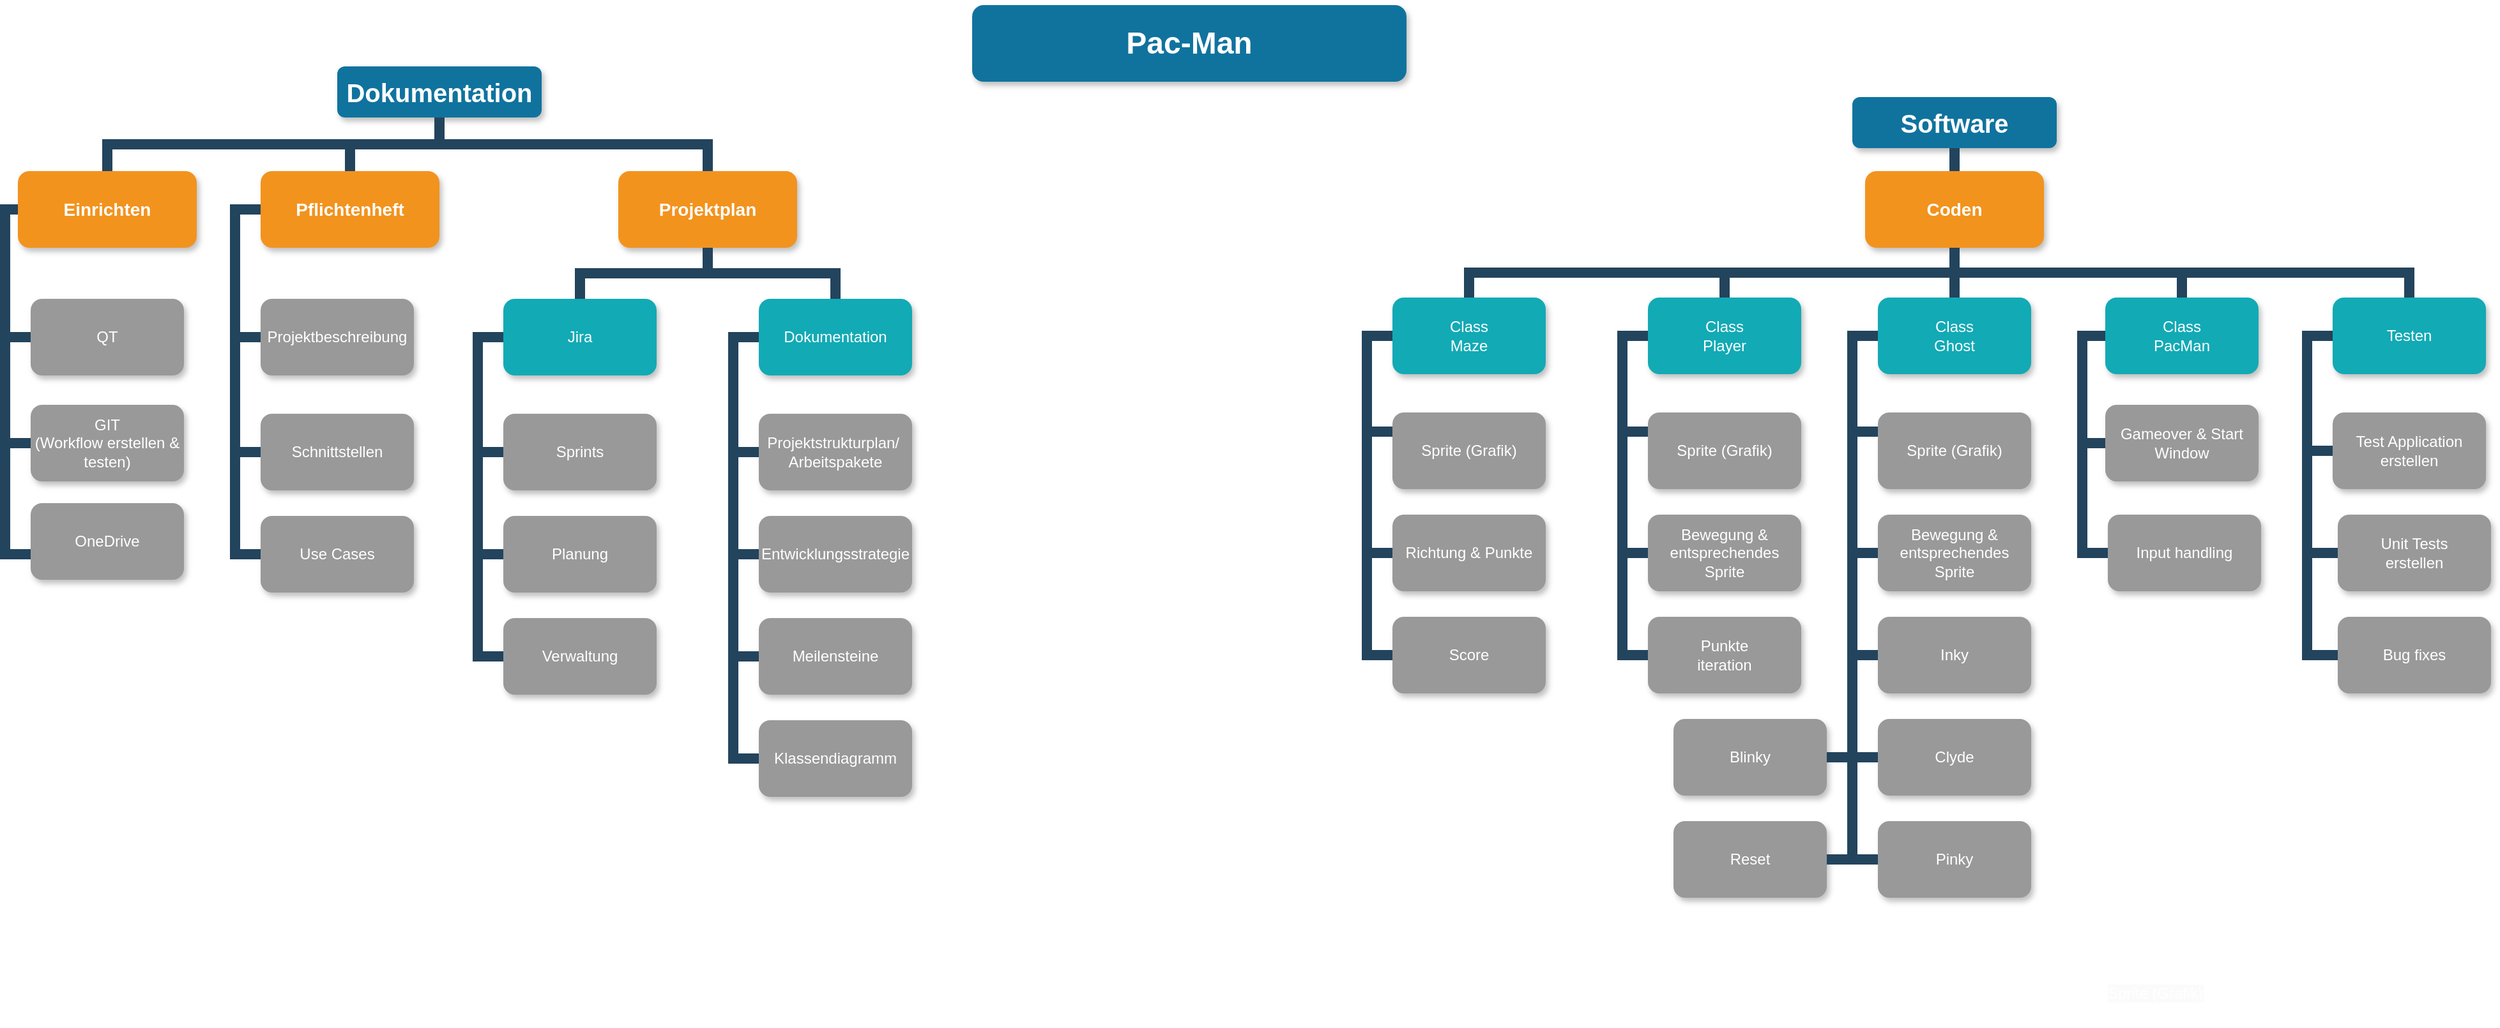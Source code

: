 <mxfile version="22.1.7" type="github">
  <diagram name="Page-1" id="64c3da0e-402f-94eb-ee01-a36477274f13">
    <mxGraphModel dx="1477" dy="2306" grid="0" gridSize="10" guides="1" tooltips="1" connect="1" arrows="1" fold="1" page="1" pageScale="1" pageWidth="1169" pageHeight="826" background="none" math="0" shadow="0">
      <root>
        <mxCell id="0" />
        <mxCell id="1" parent="0" />
        <mxCell id="2" value="Dokumentation" style="whiteSpace=wrap;rounded=1;shadow=1;fillColor=#10739E;strokeColor=none;fontColor=#FFFFFF;fontStyle=1;fontSize=20;" parent="1" vertex="1">
          <mxGeometry x="490" y="-780" width="160" height="40" as="geometry" />
        </mxCell>
        <mxCell id="4" value="Einrichten" style="whiteSpace=wrap;rounded=1;fillColor=#F2931E;strokeColor=none;shadow=1;fontColor=#FFFFFF;fontStyle=1;fontSize=14" parent="1" vertex="1">
          <mxGeometry x="240" y="-698.0" width="140" height="60" as="geometry" />
        </mxCell>
        <mxCell id="5" value="Coden" style="whiteSpace=wrap;rounded=1;fillColor=#F2931E;strokeColor=none;shadow=1;fontColor=#FFFFFF;fontStyle=1;fontSize=14" parent="1" vertex="1">
          <mxGeometry x="1686" y="-698.0" width="140" height="60" as="geometry" />
        </mxCell>
        <mxCell id="6" value="Pflichtenheft" style="whiteSpace=wrap;rounded=1;fillColor=#F2931E;strokeColor=none;shadow=1;fontColor=#FFFFFF;fontStyle=1;fontSize=14" parent="1" vertex="1">
          <mxGeometry x="430" y="-698.0" width="140" height="60" as="geometry" />
        </mxCell>
        <mxCell id="7" value="Projektplan" style="whiteSpace=wrap;rounded=1;fillColor=#F2931E;strokeColor=none;shadow=1;fontColor=#FFFFFF;fontStyle=1;fontSize=14" parent="1" vertex="1">
          <mxGeometry x="710" y="-698.0" width="140" height="60" as="geometry" />
        </mxCell>
        <mxCell id="45" value="QT" style="whiteSpace=wrap;rounded=1;fillColor=#999999;strokeColor=none;shadow=1;fontColor=#FFFFFF;fontStyle=0" parent="1" vertex="1">
          <mxGeometry x="250.0" y="-598.0" width="120" height="60" as="geometry" />
        </mxCell>
        <mxCell id="46" value="GIT&#xa;(Workflow erstellen &amp; testen)" style="whiteSpace=wrap;rounded=1;fillColor=#999999;strokeColor=none;shadow=1;fontColor=#FFFFFF;fontStyle=0" parent="1" vertex="1">
          <mxGeometry x="250.0" y="-515.0" width="120" height="60" as="geometry" />
        </mxCell>
        <mxCell id="47" value="OneDrive" style="whiteSpace=wrap;rounded=1;fillColor=#999999;strokeColor=none;shadow=1;fontColor=#FFFFFF;fontStyle=0" parent="1" vertex="1">
          <mxGeometry x="250.0" y="-438.0" width="120" height="60" as="geometry" />
        </mxCell>
        <mxCell id="118" value="" style="edgeStyle=elbowEdgeStyle;elbow=horizontal;rounded=0;fontColor=#000000;endArrow=none;endFill=0;strokeWidth=8;strokeColor=#23445D;exitX=0;exitY=0.5;exitDx=0;exitDy=0;" parent="1" source="4" target="45" edge="1">
          <mxGeometry width="100" height="100" relative="1" as="geometry">
            <mxPoint x="250.0" y="-538" as="sourcePoint" />
            <mxPoint x="240.0" y="-438" as="targetPoint" />
            <Array as="points">
              <mxPoint x="230" y="-488" />
            </Array>
          </mxGeometry>
        </mxCell>
        <mxCell id="119" value="" style="edgeStyle=elbowEdgeStyle;elbow=horizontal;rounded=0;fontColor=#000000;endArrow=none;endFill=0;strokeWidth=8;strokeColor=#23445D;exitX=0;exitY=0.5;exitDx=0;exitDy=0;" parent="1" source="4" target="46" edge="1">
          <mxGeometry width="100" height="100" relative="1" as="geometry">
            <mxPoint x="250" y="-548" as="sourcePoint" />
            <mxPoint x="240.0" y="-358" as="targetPoint" />
            <Array as="points">
              <mxPoint x="230" y="-448" />
            </Array>
          </mxGeometry>
        </mxCell>
        <mxCell id="122" value="" style="edgeStyle=elbowEdgeStyle;elbow=horizontal;rounded=0;fontColor=#000000;endArrow=none;endFill=0;strokeWidth=8;strokeColor=#23445D;exitX=0;exitY=0.5;exitDx=0;exitDy=0;" parent="1" source="4" target="47" edge="1">
          <mxGeometry width="100" height="100" relative="1" as="geometry">
            <mxPoint x="250.0" y="-538" as="sourcePoint" />
            <mxPoint x="240.0" y="-278" as="targetPoint" />
            <Array as="points">
              <mxPoint x="230" y="-398" />
            </Array>
          </mxGeometry>
        </mxCell>
        <mxCell id="135" value="Projektbeschreibung" style="whiteSpace=wrap;rounded=1;fillColor=#999999;strokeColor=none;shadow=1;fontColor=#FFFFFF;fontStyle=0" parent="1" vertex="1">
          <mxGeometry x="430.0" y="-598.0" width="120" height="60" as="geometry" />
        </mxCell>
        <mxCell id="136" value="Schnittstellen" style="whiteSpace=wrap;rounded=1;fillColor=#999999;strokeColor=none;shadow=1;fontColor=#FFFFFF;fontStyle=0" parent="1" vertex="1">
          <mxGeometry x="430.0" y="-508.0" width="120" height="60" as="geometry" />
        </mxCell>
        <mxCell id="137" value="Use Cases" style="whiteSpace=wrap;rounded=1;fillColor=#999999;strokeColor=none;shadow=1;fontColor=#FFFFFF;fontStyle=0" parent="1" vertex="1">
          <mxGeometry x="430.0" y="-428.0" width="120" height="60" as="geometry" />
        </mxCell>
        <mxCell id="145" value="" style="edgeStyle=elbowEdgeStyle;elbow=horizontal;rounded=0;fontColor=#000000;endArrow=none;endFill=0;strokeWidth=8;strokeColor=#23445D;exitX=0;exitY=0.5;exitDx=0;exitDy=0;entryX=0;entryY=0.5;entryDx=0;entryDy=0;" parent="1" source="6" target="135" edge="1">
          <mxGeometry width="100" height="100" relative="1" as="geometry">
            <mxPoint x="450.0" y="-538" as="sourcePoint" />
            <mxPoint x="270.0" y="-438" as="targetPoint" />
            <Array as="points">
              <mxPoint x="410" y="-618" />
            </Array>
          </mxGeometry>
        </mxCell>
        <mxCell id="146" value="" style="edgeStyle=elbowEdgeStyle;elbow=horizontal;rounded=0;fontColor=#000000;endArrow=none;endFill=0;strokeWidth=8;strokeColor=#23445D;exitX=0;exitY=0.5;exitDx=0;exitDy=0;" parent="1" source="6" edge="1">
          <mxGeometry width="100" height="100" relative="1" as="geometry">
            <mxPoint x="450.0" y="-538" as="sourcePoint" />
            <mxPoint x="430" y="-478" as="targetPoint" />
            <Array as="points">
              <mxPoint x="410" y="-588" />
            </Array>
          </mxGeometry>
        </mxCell>
        <mxCell id="155" value="Jira" style="whiteSpace=wrap;rounded=1;fillColor=#12AAB5;strokeColor=none;shadow=1;fontColor=#FFFFFF;" parent="1" vertex="1">
          <mxGeometry x="620.0" y="-598.0" width="120" height="60" as="geometry" />
        </mxCell>
        <mxCell id="156" value="Dokumentation" style="whiteSpace=wrap;rounded=1;fillColor=#12AAB5;strokeColor=none;shadow=1;fontColor=#FFFFFF;" parent="1" vertex="1">
          <mxGeometry x="820.0" y="-598.0" width="120" height="60" as="geometry" />
        </mxCell>
        <mxCell id="157" value="Sprints" style="whiteSpace=wrap;rounded=1;fillColor=#999999;strokeColor=none;shadow=1;fontColor=#FFFFFF;fontStyle=0" parent="1" vertex="1">
          <mxGeometry x="620.0" y="-508.0" width="120" height="60" as="geometry" />
        </mxCell>
        <mxCell id="158" value="Planung" style="whiteSpace=wrap;rounded=1;fillColor=#999999;strokeColor=none;shadow=1;fontColor=#FFFFFF;fontStyle=0" parent="1" vertex="1">
          <mxGeometry x="620" y="-428.0" width="120" height="60" as="geometry" />
        </mxCell>
        <mxCell id="162" value="Projektstrukturplan/ &#xa;Arbeitspakete" style="whiteSpace=wrap;rounded=1;fillColor=#999999;strokeColor=none;shadow=1;fontColor=#FFFFFF;fontStyle=0" parent="1" vertex="1">
          <mxGeometry x="820.0" y="-508.0" width="120" height="60" as="geometry" />
        </mxCell>
        <mxCell id="163" value="Entwicklungsstrategie" style="whiteSpace=wrap;rounded=1;fillColor=#999999;strokeColor=none;shadow=1;fontColor=#FFFFFF;fontStyle=0" parent="1" vertex="1">
          <mxGeometry x="820.0" y="-428.0" width="120" height="60" as="geometry" />
        </mxCell>
        <mxCell id="164" value="Meilensteine" style="whiteSpace=wrap;rounded=1;fillColor=#999999;strokeColor=none;shadow=1;fontColor=#FFFFFF;fontStyle=0" parent="1" vertex="1">
          <mxGeometry x="820.0" y="-348.0" width="120" height="60" as="geometry" />
        </mxCell>
        <mxCell id="166" value="Klassendiagramm" style="whiteSpace=wrap;rounded=1;fillColor=#999999;strokeColor=none;shadow=1;fontColor=#FFFFFF;fontStyle=0" parent="1" vertex="1">
          <mxGeometry x="820.0" y="-268.0" width="120" height="60" as="geometry" />
        </mxCell>
        <mxCell id="167" value="" style="edgeStyle=elbowEdgeStyle;elbow=horizontal;rounded=0;fontColor=#000000;endArrow=none;endFill=0;strokeWidth=8;strokeColor=#23445D;" parent="1" source="155" target="157" edge="1">
          <mxGeometry width="100" height="100" relative="1" as="geometry">
            <mxPoint x="600" y="-568.0" as="sourcePoint" />
            <mxPoint x="610.0" y="-468.0" as="targetPoint" />
            <Array as="points">
              <mxPoint x="600" y="-518.0" />
            </Array>
          </mxGeometry>
        </mxCell>
        <mxCell id="168" value="" style="edgeStyle=elbowEdgeStyle;elbow=horizontal;rounded=0;fontColor=#000000;endArrow=none;endFill=0;strokeWidth=8;strokeColor=#23445D;" parent="1" source="155" target="158" edge="1">
          <mxGeometry width="100" height="100" relative="1" as="geometry">
            <mxPoint x="610" y="-568.0" as="sourcePoint" />
            <mxPoint x="610.0" y="-388.0" as="targetPoint" />
            <Array as="points">
              <mxPoint x="600" y="-478.0" />
            </Array>
          </mxGeometry>
        </mxCell>
        <mxCell id="171" value="" style="edgeStyle=elbowEdgeStyle;elbow=horizontal;rounded=0;fontColor=#000000;endArrow=none;endFill=0;strokeWidth=8;strokeColor=#23445D;entryX=0;entryY=0.5;entryDx=0;entryDy=0;" parent="1" source="155" target="nM1RaoNJ8ZwKY0_cx8vq-289" edge="1">
          <mxGeometry width="100" height="100" relative="1" as="geometry">
            <mxPoint x="610" y="-568.0" as="sourcePoint" />
            <mxPoint x="620" y="-319.5" as="targetPoint" />
            <Array as="points">
              <mxPoint x="600" y="-428.0" />
            </Array>
          </mxGeometry>
        </mxCell>
        <mxCell id="172" value="" style="edgeStyle=elbowEdgeStyle;elbow=horizontal;rounded=0;fontColor=#000000;endArrow=none;endFill=0;strokeWidth=8;strokeColor=#23445D;" parent="1" source="156" target="162" edge="1">
          <mxGeometry width="100" height="100" relative="1" as="geometry">
            <mxPoint x="790" y="-568.0" as="sourcePoint" />
            <mxPoint x="800.0" y="-468.0" as="targetPoint" />
            <Array as="points">
              <mxPoint x="800" y="-518.0" />
            </Array>
          </mxGeometry>
        </mxCell>
        <mxCell id="173" value="" style="edgeStyle=elbowEdgeStyle;elbow=horizontal;rounded=0;fontColor=#000000;endArrow=none;endFill=0;strokeWidth=8;strokeColor=#23445D;" parent="1" source="156" target="163" edge="1">
          <mxGeometry width="100" height="100" relative="1" as="geometry">
            <mxPoint x="800" y="-568.0" as="sourcePoint" />
            <mxPoint x="800.0" y="-388.0" as="targetPoint" />
            <Array as="points">
              <mxPoint x="800" y="-478.0" />
            </Array>
          </mxGeometry>
        </mxCell>
        <mxCell id="174" value="" style="edgeStyle=elbowEdgeStyle;elbow=horizontal;rounded=0;fontColor=#000000;endArrow=none;endFill=0;strokeWidth=8;strokeColor=#23445D;" parent="1" source="156" target="166" edge="1">
          <mxGeometry width="100" height="100" relative="1" as="geometry">
            <mxPoint x="800" y="-568.0" as="sourcePoint" />
            <mxPoint x="800" y="-148.0" as="targetPoint" />
            <Array as="points">
              <mxPoint x="800" y="-358.0" />
            </Array>
          </mxGeometry>
        </mxCell>
        <mxCell id="176" value="" style="edgeStyle=elbowEdgeStyle;elbow=horizontal;rounded=0;fontColor=#000000;endArrow=none;endFill=0;strokeWidth=8;strokeColor=#23445D;" parent="1" source="156" target="164" edge="1">
          <mxGeometry width="100" height="100" relative="1" as="geometry">
            <mxPoint x="800" y="-568.0" as="sourcePoint" />
            <mxPoint x="800.0" y="-308.0" as="targetPoint" />
            <Array as="points">
              <mxPoint x="800" y="-428.0" />
            </Array>
          </mxGeometry>
        </mxCell>
        <mxCell id="199" value="Class&#xa;Maze" style="whiteSpace=wrap;rounded=1;fillColor=#12AAB5;strokeColor=none;shadow=1;fontColor=#FFFFFF;" parent="1" vertex="1">
          <mxGeometry x="1316.0" y="-599.0" width="120" height="60" as="geometry" />
        </mxCell>
        <mxCell id="200" value="Class&#xa;Player" style="whiteSpace=wrap;rounded=1;fillColor=#12AAB5;strokeColor=none;shadow=1;fontColor=#FFFFFF;" parent="1" vertex="1">
          <mxGeometry x="1516" y="-599.0" width="120" height="60" as="geometry" />
        </mxCell>
        <mxCell id="201" value="Sprite (Grafik)" style="whiteSpace=wrap;rounded=1;fillColor=#999999;strokeColor=none;shadow=1;fontColor=#FFFFFF;fontStyle=0" parent="1" vertex="1">
          <mxGeometry x="1316.0" y="-509.0" width="120" height="60" as="geometry" />
        </mxCell>
        <mxCell id="202" value="Richtung &amp; Punkte" style="whiteSpace=wrap;rounded=1;fillColor=#999999;strokeColor=none;shadow=1;fontColor=#FFFFFF;fontStyle=0" parent="1" vertex="1">
          <mxGeometry x="1316" y="-429.0" width="120" height="60" as="geometry" />
        </mxCell>
        <mxCell id="203" value="Score" style="whiteSpace=wrap;rounded=1;fillColor=#999999;strokeColor=none;shadow=1;fontColor=#FFFFFF;fontStyle=0" parent="1" vertex="1">
          <mxGeometry x="1316.0" y="-349.0" width="120" height="60" as="geometry" />
        </mxCell>
        <mxCell id="206" value="Sprite (Grafik)" style="whiteSpace=wrap;rounded=1;fillColor=#999999;strokeColor=none;shadow=1;fontColor=#FFFFFF;fontStyle=0" parent="1" vertex="1">
          <mxGeometry x="1516.0" y="-509.0" width="120" height="60" as="geometry" />
        </mxCell>
        <mxCell id="207" value="Bewegung &amp; entsprechendes Sprite" style="whiteSpace=wrap;rounded=1;fillColor=#999999;strokeColor=none;shadow=1;fontColor=#FFFFFF;fontStyle=0" parent="1" vertex="1">
          <mxGeometry x="1516.0" y="-429.0" width="120" height="60" as="geometry" />
        </mxCell>
        <mxCell id="208" value="Punkte&#xa;iteration" style="whiteSpace=wrap;rounded=1;fillColor=#999999;strokeColor=none;shadow=1;fontColor=#FFFFFF;fontStyle=0" parent="1" vertex="1">
          <mxGeometry x="1516.0" y="-349.0" width="120" height="60" as="geometry" />
        </mxCell>
        <mxCell id="211" value="" style="edgeStyle=elbowEdgeStyle;elbow=horizontal;rounded=0;fontColor=#000000;endArrow=none;endFill=0;strokeWidth=8;strokeColor=#23445D;" parent="1" source="199" target="201" edge="1">
          <mxGeometry width="100" height="100" relative="1" as="geometry">
            <mxPoint x="1296" y="-544" as="sourcePoint" />
            <mxPoint x="1306.0" y="-444.0" as="targetPoint" />
            <Array as="points">
              <mxPoint x="1296" y="-494.0" />
            </Array>
          </mxGeometry>
        </mxCell>
        <mxCell id="212" value="" style="edgeStyle=elbowEdgeStyle;elbow=horizontal;rounded=0;fontColor=#000000;endArrow=none;endFill=0;strokeWidth=8;strokeColor=#23445D;" parent="1" source="199" target="202" edge="1">
          <mxGeometry width="100" height="100" relative="1" as="geometry">
            <mxPoint x="1306" y="-544.0" as="sourcePoint" />
            <mxPoint x="1306.0" y="-364.0" as="targetPoint" />
            <Array as="points">
              <mxPoint x="1296" y="-454.0" />
            </Array>
          </mxGeometry>
        </mxCell>
        <mxCell id="215" value="" style="edgeStyle=elbowEdgeStyle;elbow=horizontal;rounded=0;fontColor=#000000;endArrow=none;endFill=0;strokeWidth=8;strokeColor=#23445D;" parent="1" source="199" target="203" edge="1">
          <mxGeometry width="100" height="100" relative="1" as="geometry">
            <mxPoint x="1306" y="-544.0" as="sourcePoint" />
            <mxPoint x="1306.0" y="-284.0" as="targetPoint" />
            <Array as="points">
              <mxPoint x="1296" y="-404.0" />
            </Array>
          </mxGeometry>
        </mxCell>
        <mxCell id="216" value="" style="edgeStyle=elbowEdgeStyle;elbow=horizontal;rounded=0;fontColor=#000000;endArrow=none;endFill=0;strokeWidth=8;strokeColor=#23445D;" parent="1" source="200" target="206" edge="1">
          <mxGeometry width="100" height="100" relative="1" as="geometry">
            <mxPoint x="1486" y="-544" as="sourcePoint" />
            <mxPoint x="1496.0" y="-444.0" as="targetPoint" />
            <Array as="points">
              <mxPoint x="1496" y="-494.0" />
            </Array>
          </mxGeometry>
        </mxCell>
        <mxCell id="217" value="" style="edgeStyle=elbowEdgeStyle;elbow=horizontal;rounded=0;fontColor=#000000;endArrow=none;endFill=0;strokeWidth=8;strokeColor=#23445D;" parent="1" source="200" target="207" edge="1">
          <mxGeometry width="100" height="100" relative="1" as="geometry">
            <mxPoint x="1496" y="-544.0" as="sourcePoint" />
            <mxPoint x="1496" y="-364.0" as="targetPoint" />
            <Array as="points">
              <mxPoint x="1496" y="-454.0" />
            </Array>
          </mxGeometry>
        </mxCell>
        <mxCell id="220" value="" style="edgeStyle=elbowEdgeStyle;elbow=horizontal;rounded=0;fontColor=#000000;endArrow=none;endFill=0;strokeWidth=8;strokeColor=#23445D;" parent="1" source="200" target="208" edge="1">
          <mxGeometry width="100" height="100" relative="1" as="geometry">
            <mxPoint x="1496" y="-544.0" as="sourcePoint" />
            <mxPoint x="1496" y="-284.0" as="targetPoint" />
            <Array as="points">
              <mxPoint x="1496" y="-404.0" />
            </Array>
          </mxGeometry>
        </mxCell>
        <mxCell id="223" value="" style="edgeStyle=elbowEdgeStyle;elbow=vertical;rounded=0;fontColor=#000000;endArrow=none;endFill=0;strokeWidth=8;strokeColor=#23445D;" parent="1" source="7" target="155" edge="1">
          <mxGeometry width="100" height="100" relative="1" as="geometry">
            <mxPoint x="780" y="-568" as="sourcePoint" />
            <mxPoint x="680" y="-678" as="targetPoint" />
          </mxGeometry>
        </mxCell>
        <mxCell id="224" value="" style="edgeStyle=elbowEdgeStyle;elbow=vertical;rounded=0;fontColor=#000000;endArrow=none;endFill=0;strokeWidth=8;strokeColor=#23445D;" parent="1" source="7" target="156" edge="1">
          <mxGeometry width="100" height="100" relative="1" as="geometry">
            <mxPoint x="870" y="-578" as="sourcePoint" />
            <mxPoint x="970" y="-678" as="targetPoint" />
          </mxGeometry>
        </mxCell>
        <mxCell id="227" value="" style="edgeStyle=elbowEdgeStyle;elbow=vertical;rounded=0;fontColor=#000000;endArrow=none;endFill=0;strokeWidth=8;strokeColor=#23445D;" parent="1" source="5" target="199" edge="1">
          <mxGeometry width="100" height="100" relative="1" as="geometry">
            <mxPoint x="1296" y="-584" as="sourcePoint" />
            <mxPoint x="1396" y="-684" as="targetPoint" />
            <Array as="points" />
          </mxGeometry>
        </mxCell>
        <mxCell id="228" value="" style="edgeStyle=elbowEdgeStyle;elbow=vertical;rounded=0;fontColor=#000000;endArrow=none;endFill=0;strokeWidth=8;strokeColor=#23445D;" parent="1" source="5" target="200" edge="1">
          <mxGeometry width="100" height="100" relative="1" as="geometry">
            <mxPoint x="1556" y="-584" as="sourcePoint" />
            <mxPoint x="1656" y="-684" as="targetPoint" />
          </mxGeometry>
        </mxCell>
        <mxCell id="nM1RaoNJ8ZwKY0_cx8vq-235" value="Pac-Man" style="whiteSpace=wrap;rounded=1;shadow=1;fillColor=#10739E;strokeColor=none;fontColor=#FFFFFF;fontStyle=1;fontSize=24" parent="1" vertex="1">
          <mxGeometry x="987" y="-828" width="340" height="60" as="geometry" />
        </mxCell>
        <mxCell id="nM1RaoNJ8ZwKY0_cx8vq-236" value="Software" style="whiteSpace=wrap;rounded=1;shadow=1;fillColor=#10739E;strokeColor=none;fontColor=#FFFFFF;fontStyle=1;fontSize=20;" parent="1" vertex="1">
          <mxGeometry x="1676" y="-756" width="160" height="40" as="geometry" />
        </mxCell>
        <mxCell id="nM1RaoNJ8ZwKY0_cx8vq-249" value="Class&#xa;Ghost" style="whiteSpace=wrap;rounded=1;fillColor=#12AAB5;strokeColor=none;shadow=1;fontColor=#FFFFFF;" parent="1" vertex="1">
          <mxGeometry x="1696" y="-599.0" width="120" height="60" as="geometry" />
        </mxCell>
        <mxCell id="nM1RaoNJ8ZwKY0_cx8vq-250" value="Sprite (Grafik)" style="whiteSpace=wrap;rounded=1;fillColor=#999999;strokeColor=none;shadow=1;fontColor=#FFFFFF;fontStyle=0" parent="1" vertex="1">
          <mxGeometry x="1696" y="-509" width="120" height="60" as="geometry" />
        </mxCell>
        <mxCell id="nM1RaoNJ8ZwKY0_cx8vq-251" value="Bewegung &amp; entsprechendes Sprite" style="whiteSpace=wrap;rounded=1;fillColor=#999999;strokeColor=none;shadow=1;fontColor=#FFFFFF;fontStyle=0" parent="1" vertex="1">
          <mxGeometry x="1696.0" y="-429.0" width="120" height="60" as="geometry" />
        </mxCell>
        <mxCell id="nM1RaoNJ8ZwKY0_cx8vq-252" value="Inky" style="whiteSpace=wrap;rounded=1;fillColor=#999999;strokeColor=none;shadow=1;fontColor=#FFFFFF;fontStyle=0" parent="1" vertex="1">
          <mxGeometry x="1696.0" y="-349.0" width="120" height="60" as="geometry" />
        </mxCell>
        <mxCell id="nM1RaoNJ8ZwKY0_cx8vq-253" value="Clyde" style="whiteSpace=wrap;rounded=1;fillColor=#999999;strokeColor=none;shadow=1;fontColor=#FFFFFF;fontStyle=0" parent="1" vertex="1">
          <mxGeometry x="1696.0" y="-269.0" width="120" height="60" as="geometry" />
        </mxCell>
        <mxCell id="nM1RaoNJ8ZwKY0_cx8vq-254" value="Pinky" style="whiteSpace=wrap;rounded=1;fillColor=#999999;strokeColor=none;shadow=1;fontColor=#FFFFFF;fontStyle=0" parent="1" vertex="1">
          <mxGeometry x="1696" y="-189.0" width="120" height="60" as="geometry" />
        </mxCell>
        <mxCell id="nM1RaoNJ8ZwKY0_cx8vq-255" value="" style="edgeStyle=elbowEdgeStyle;elbow=horizontal;rounded=0;fontColor=#000000;endArrow=none;endFill=0;strokeWidth=8;strokeColor=#23445D;" parent="1" source="nM1RaoNJ8ZwKY0_cx8vq-249" target="nM1RaoNJ8ZwKY0_cx8vq-250" edge="1">
          <mxGeometry width="100" height="100" relative="1" as="geometry">
            <mxPoint x="1666" y="-544" as="sourcePoint" />
            <mxPoint x="1676.0" y="-444.0" as="targetPoint" />
            <Array as="points">
              <mxPoint x="1676" y="-494.0" />
            </Array>
          </mxGeometry>
        </mxCell>
        <mxCell id="nM1RaoNJ8ZwKY0_cx8vq-256" value="" style="edgeStyle=elbowEdgeStyle;elbow=horizontal;rounded=0;fontColor=#000000;endArrow=none;endFill=0;strokeWidth=8;strokeColor=#23445D;" parent="1" source="nM1RaoNJ8ZwKY0_cx8vq-249" target="nM1RaoNJ8ZwKY0_cx8vq-251" edge="1">
          <mxGeometry width="100" height="100" relative="1" as="geometry">
            <mxPoint x="1676" y="-544.0" as="sourcePoint" />
            <mxPoint x="1676" y="-364.0" as="targetPoint" />
            <Array as="points">
              <mxPoint x="1676" y="-454.0" />
            </Array>
          </mxGeometry>
        </mxCell>
        <mxCell id="nM1RaoNJ8ZwKY0_cx8vq-257" value="" style="edgeStyle=elbowEdgeStyle;elbow=horizontal;rounded=0;fontColor=#000000;endArrow=none;endFill=0;strokeWidth=8;strokeColor=#23445D;" parent="1" source="nM1RaoNJ8ZwKY0_cx8vq-249" target="nM1RaoNJ8ZwKY0_cx8vq-254" edge="1">
          <mxGeometry width="100" height="100" relative="1" as="geometry">
            <mxPoint x="1676" y="-544.0" as="sourcePoint" />
            <mxPoint x="1676" y="-124.0" as="targetPoint" />
            <Array as="points">
              <mxPoint x="1676" y="-334.0" />
            </Array>
          </mxGeometry>
        </mxCell>
        <mxCell id="nM1RaoNJ8ZwKY0_cx8vq-258" value="" style="edgeStyle=elbowEdgeStyle;elbow=horizontal;rounded=0;fontColor=#000000;endArrow=none;endFill=0;strokeWidth=8;strokeColor=#23445D;" parent="1" source="nM1RaoNJ8ZwKY0_cx8vq-249" target="nM1RaoNJ8ZwKY0_cx8vq-253" edge="1">
          <mxGeometry width="100" height="100" relative="1" as="geometry">
            <mxPoint x="1676" y="-544.0" as="sourcePoint" />
            <mxPoint x="1676" y="-204.0" as="targetPoint" />
            <Array as="points">
              <mxPoint x="1676" y="-374.0" />
            </Array>
          </mxGeometry>
        </mxCell>
        <mxCell id="nM1RaoNJ8ZwKY0_cx8vq-259" value="" style="edgeStyle=elbowEdgeStyle;elbow=horizontal;rounded=0;fontColor=#000000;endArrow=none;endFill=0;strokeWidth=8;strokeColor=#23445D;" parent="1" source="nM1RaoNJ8ZwKY0_cx8vq-249" target="nM1RaoNJ8ZwKY0_cx8vq-252" edge="1">
          <mxGeometry width="100" height="100" relative="1" as="geometry">
            <mxPoint x="1676" y="-544.0" as="sourcePoint" />
            <mxPoint x="1676" y="-284.0" as="targetPoint" />
            <Array as="points">
              <mxPoint x="1676" y="-404.0" />
            </Array>
          </mxGeometry>
        </mxCell>
        <mxCell id="nM1RaoNJ8ZwKY0_cx8vq-260" value="Class&#xa;PacMan" style="whiteSpace=wrap;rounded=1;fillColor=#12AAB5;strokeColor=none;shadow=1;fontColor=#FFFFFF;" parent="1" vertex="1">
          <mxGeometry x="1874" y="-599" width="120" height="60" as="geometry" />
        </mxCell>
        <mxCell id="nM1RaoNJ8ZwKY0_cx8vq-262" value="Input handling" style="whiteSpace=wrap;rounded=1;fillColor=#999999;strokeColor=none;shadow=1;fontColor=#FFFFFF;fontStyle=0" parent="1" vertex="1">
          <mxGeometry x="1876.0" y="-429.0" width="120" height="60" as="geometry" />
        </mxCell>
        <mxCell id="nM1RaoNJ8ZwKY0_cx8vq-263" value="Gameover &amp; Start Window" style="whiteSpace=wrap;rounded=1;fillColor=#999999;strokeColor=none;shadow=1;fontColor=#FFFFFF;fontStyle=0" parent="1" vertex="1">
          <mxGeometry x="1874.0" y="-515.0" width="120" height="60" as="geometry" />
        </mxCell>
        <mxCell id="nM1RaoNJ8ZwKY0_cx8vq-267" value="" style="edgeStyle=elbowEdgeStyle;elbow=horizontal;rounded=0;fontColor=#000000;endArrow=none;endFill=0;strokeWidth=8;strokeColor=#23445D;" parent="1" source="nM1RaoNJ8ZwKY0_cx8vq-260" target="nM1RaoNJ8ZwKY0_cx8vq-262" edge="1">
          <mxGeometry width="100" height="100" relative="1" as="geometry">
            <mxPoint x="1856" y="-544.0" as="sourcePoint" />
            <mxPoint x="1856" y="-364.0" as="targetPoint" />
            <Array as="points">
              <mxPoint x="1856" y="-454.0" />
            </Array>
          </mxGeometry>
        </mxCell>
        <mxCell id="nM1RaoNJ8ZwKY0_cx8vq-270" value="" style="edgeStyle=elbowEdgeStyle;elbow=horizontal;rounded=0;fontColor=#000000;endArrow=none;endFill=0;strokeWidth=8;strokeColor=#23445D;" parent="1" source="nM1RaoNJ8ZwKY0_cx8vq-260" target="nM1RaoNJ8ZwKY0_cx8vq-263" edge="1">
          <mxGeometry width="100" height="100" relative="1" as="geometry">
            <mxPoint x="1856" y="-544.0" as="sourcePoint" />
            <mxPoint x="1856" y="-284.0" as="targetPoint" />
            <Array as="points">
              <mxPoint x="1856" y="-404.0" />
            </Array>
          </mxGeometry>
        </mxCell>
        <mxCell id="nM1RaoNJ8ZwKY0_cx8vq-272" value="" style="edgeStyle=elbowEdgeStyle;elbow=vertical;rounded=0;fontColor=#000000;endArrow=none;endFill=0;strokeWidth=8;strokeColor=#23445D;entryX=0.5;entryY=0;entryDx=0;entryDy=0;exitX=0.5;exitY=1;exitDx=0;exitDy=0;" parent="1" source="5" target="nM1RaoNJ8ZwKY0_cx8vq-249" edge="1">
          <mxGeometry width="100" height="100" relative="1" as="geometry">
            <mxPoint x="1976" y="-769.0" as="sourcePoint" />
            <mxPoint x="2086" y="-699.0" as="targetPoint" />
            <Array as="points" />
          </mxGeometry>
        </mxCell>
        <mxCell id="nM1RaoNJ8ZwKY0_cx8vq-274" value="" style="edgeStyle=elbowEdgeStyle;elbow=vertical;rounded=0;fontColor=#000000;endArrow=none;endFill=0;strokeWidth=8;strokeColor=#23445D;entryX=0.5;entryY=0;entryDx=0;entryDy=0;exitX=0.5;exitY=1;exitDx=0;exitDy=0;" parent="1" source="5" target="nM1RaoNJ8ZwKY0_cx8vq-260" edge="1">
          <mxGeometry width="100" height="100" relative="1" as="geometry">
            <mxPoint x="1676" y="-629" as="sourcePoint" />
            <mxPoint x="1766" y="-589" as="targetPoint" />
            <Array as="points" />
          </mxGeometry>
        </mxCell>
        <mxCell id="nM1RaoNJ8ZwKY0_cx8vq-275" value="&lt;span style=&quot;color: rgb(255, 255, 255); font-family: Helvetica; font-size: 12px; font-style: normal; font-variant-ligatures: normal; font-variant-caps: normal; font-weight: 400; letter-spacing: normal; orphans: 2; text-align: center; text-indent: 0px; text-transform: none; widows: 2; word-spacing: 0px; -webkit-text-stroke-width: 0px; background-color: rgb(251, 251, 251); text-decoration-thickness: initial; text-decoration-style: initial; text-decoration-color: initial; float: none; display: inline !important;&quot;&gt;Sprite (Grafik)&lt;/span&gt;" style="text;whiteSpace=wrap;html=1;" parent="1" vertex="1">
          <mxGeometry x="1874" y="-68" width="110" height="40" as="geometry" />
        </mxCell>
        <mxCell id="nM1RaoNJ8ZwKY0_cx8vq-277" value="Blinky" style="whiteSpace=wrap;rounded=1;fillColor=#999999;strokeColor=none;shadow=1;fontColor=#FFFFFF;fontStyle=0" parent="1" vertex="1">
          <mxGeometry x="1536" y="-269.0" width="120" height="60" as="geometry" />
        </mxCell>
        <mxCell id="nM1RaoNJ8ZwKY0_cx8vq-278" value="" style="edgeStyle=elbowEdgeStyle;elbow=horizontal;rounded=0;fontColor=#000000;endArrow=none;endFill=0;strokeWidth=8;strokeColor=#23445D;entryX=1;entryY=0.5;entryDx=0;entryDy=0;exitX=0;exitY=0.5;exitDx=0;exitDy=0;" parent="1" source="nM1RaoNJ8ZwKY0_cx8vq-249" target="nM1RaoNJ8ZwKY0_cx8vq-277" edge="1">
          <mxGeometry width="100" height="100" relative="1" as="geometry">
            <mxPoint x="1706" y="-559" as="sourcePoint" />
            <mxPoint x="1706" y="-149" as="targetPoint" />
            <Array as="points">
              <mxPoint x="1676" y="-399" />
              <mxPoint x="1676" y="-319" />
            </Array>
          </mxGeometry>
        </mxCell>
        <mxCell id="nM1RaoNJ8ZwKY0_cx8vq-280" value="Reset" style="whiteSpace=wrap;rounded=1;fillColor=#999999;strokeColor=none;shadow=1;fontColor=#FFFFFF;fontStyle=0" parent="1" vertex="1">
          <mxGeometry x="1536.0" y="-189.0" width="120" height="60" as="geometry" />
        </mxCell>
        <mxCell id="nM1RaoNJ8ZwKY0_cx8vq-281" value="" style="edgeStyle=elbowEdgeStyle;elbow=horizontal;rounded=0;fontColor=#000000;endArrow=none;endFill=0;strokeWidth=8;strokeColor=#23445D;entryX=1;entryY=0.5;entryDx=0;entryDy=0;exitX=0;exitY=0.5;exitDx=0;exitDy=0;" parent="1" source="nM1RaoNJ8ZwKY0_cx8vq-249" target="nM1RaoNJ8ZwKY0_cx8vq-280" edge="1">
          <mxGeometry width="100" height="100" relative="1" as="geometry">
            <mxPoint x="1706" y="-559" as="sourcePoint" />
            <mxPoint x="1646" y="-229" as="targetPoint" />
            <Array as="points">
              <mxPoint x="1676" y="-369" />
              <mxPoint x="1686" y="-309" />
            </Array>
          </mxGeometry>
        </mxCell>
        <mxCell id="nM1RaoNJ8ZwKY0_cx8vq-283" value="" style="edgeStyle=elbowEdgeStyle;elbow=vertical;rounded=0;fontColor=#000000;endArrow=none;endFill=0;strokeWidth=8;strokeColor=#23445D;entryX=0.5;entryY=1;entryDx=0;entryDy=0;exitX=0.5;exitY=0;exitDx=0;exitDy=0;" parent="1" source="5" target="nM1RaoNJ8ZwKY0_cx8vq-236" edge="1">
          <mxGeometry width="100" height="100" relative="1" as="geometry">
            <mxPoint x="1672" y="-691" as="sourcePoint" />
            <mxPoint x="782" y="-589" as="targetPoint" />
          </mxGeometry>
        </mxCell>
        <mxCell id="nM1RaoNJ8ZwKY0_cx8vq-284" value="" style="edgeStyle=elbowEdgeStyle;elbow=vertical;rounded=0;fontColor=#000000;endArrow=none;endFill=0;strokeWidth=8;strokeColor=#23445D;exitX=0.5;exitY=1;exitDx=0;exitDy=0;entryX=0.5;entryY=0;entryDx=0;entryDy=0;" parent="1" source="2" target="7" edge="1">
          <mxGeometry width="100" height="100" relative="1" as="geometry">
            <mxPoint x="800" y="-618" as="sourcePoint" />
            <mxPoint x="900" y="-578" as="targetPoint" />
          </mxGeometry>
        </mxCell>
        <mxCell id="nM1RaoNJ8ZwKY0_cx8vq-285" value="" style="edgeStyle=elbowEdgeStyle;elbow=vertical;rounded=0;fontColor=#000000;endArrow=none;endFill=0;strokeWidth=8;strokeColor=#23445D;entryX=0.5;entryY=1;entryDx=0;entryDy=0;exitX=0.5;exitY=0;exitDx=0;exitDy=0;" parent="1" source="4" target="2" edge="1">
          <mxGeometry width="100" height="100" relative="1" as="geometry">
            <mxPoint x="810" y="-608" as="sourcePoint" />
            <mxPoint x="910" y="-568" as="targetPoint" />
          </mxGeometry>
        </mxCell>
        <mxCell id="nM1RaoNJ8ZwKY0_cx8vq-286" value="" style="edgeStyle=elbowEdgeStyle;elbow=vertical;rounded=0;fontColor=#000000;endArrow=none;endFill=0;strokeWidth=8;strokeColor=#23445D;exitX=0.5;exitY=0;exitDx=0;exitDy=0;entryX=0.5;entryY=1;entryDx=0;entryDy=0;" parent="1" source="6" target="2" edge="1">
          <mxGeometry width="100" height="100" relative="1" as="geometry">
            <mxPoint x="820" y="-598" as="sourcePoint" />
            <mxPoint x="920" y="-558" as="targetPoint" />
          </mxGeometry>
        </mxCell>
        <mxCell id="nM1RaoNJ8ZwKY0_cx8vq-287" value="" style="edgeStyle=elbowEdgeStyle;elbow=horizontal;rounded=0;fontColor=#000000;endArrow=none;endFill=0;strokeWidth=8;strokeColor=#23445D;entryX=0;entryY=0.5;entryDx=0;entryDy=0;" parent="1" source="6" target="137" edge="1">
          <mxGeometry width="100" height="100" relative="1" as="geometry">
            <mxPoint x="426" y="-679" as="sourcePoint" />
            <mxPoint x="440" y="-468" as="targetPoint" />
            <Array as="points">
              <mxPoint x="410" y="-546" />
            </Array>
          </mxGeometry>
        </mxCell>
        <mxCell id="nM1RaoNJ8ZwKY0_cx8vq-289" value="Verwaltung" style="whiteSpace=wrap;rounded=1;fillColor=#999999;strokeColor=none;shadow=1;fontColor=#FFFFFF;fontStyle=0" parent="1" vertex="1">
          <mxGeometry x="620.0" y="-348.0" width="120" height="60" as="geometry" />
        </mxCell>
        <mxCell id="eraaEJyQAx2tB4tVf1Ti-235" value="Test Application&lt;br&gt;erstellen" style="whiteSpace=wrap;rounded=1;fillColor=#999999;strokeColor=none;shadow=1;fontColor=#FFFFFF;fontStyle=0;html=1;" parent="1" vertex="1">
          <mxGeometry x="2052.0" y="-509.0" width="120" height="60" as="geometry" />
        </mxCell>
        <mxCell id="eraaEJyQAx2tB4tVf1Ti-236" value="Unit Tests&#xa;erstellen" style="whiteSpace=wrap;rounded=1;fillColor=#999999;strokeColor=none;shadow=1;fontColor=#FFFFFF;fontStyle=0" parent="1" vertex="1">
          <mxGeometry x="2056.0" y="-429.0" width="120" height="60" as="geometry" />
        </mxCell>
        <mxCell id="eraaEJyQAx2tB4tVf1Ti-237" value="Bug fixes" style="whiteSpace=wrap;rounded=1;fillColor=#999999;strokeColor=none;shadow=1;fontColor=#FFFFFF;fontStyle=0" parent="1" vertex="1">
          <mxGeometry x="2056.0" y="-349.0" width="120" height="60" as="geometry" />
        </mxCell>
        <mxCell id="eraaEJyQAx2tB4tVf1Ti-238" value="" style="edgeStyle=elbowEdgeStyle;elbow=horizontal;rounded=0;fontColor=#000000;endArrow=none;endFill=0;strokeWidth=8;strokeColor=#23445D;entryX=0;entryY=0.5;entryDx=0;entryDy=0;exitX=0;exitY=0.5;exitDx=0;exitDy=0;" parent="1" source="eraaEJyQAx2tB4tVf1Ti-241" target="eraaEJyQAx2tB4tVf1Ti-235" edge="1">
          <mxGeometry width="100" height="100" relative="1" as="geometry">
            <mxPoint x="2233" y="-560" as="sourcePoint" />
            <mxPoint x="2237.0" y="-485.0" as="targetPoint" />
            <Array as="points">
              <mxPoint x="2032" y="-520" />
            </Array>
          </mxGeometry>
        </mxCell>
        <mxCell id="eraaEJyQAx2tB4tVf1Ti-239" value="" style="edgeStyle=elbowEdgeStyle;elbow=horizontal;rounded=0;fontColor=#000000;endArrow=none;endFill=0;strokeWidth=8;strokeColor=#23445D;entryX=0;entryY=0.5;entryDx=0;entryDy=0;exitX=0;exitY=0.5;exitDx=0;exitDy=0;" parent="1" source="eraaEJyQAx2tB4tVf1Ti-241" target="eraaEJyQAx2tB4tVf1Ti-236" edge="1">
          <mxGeometry width="100" height="100" relative="1" as="geometry">
            <mxPoint x="2052" y="-564" as="sourcePoint" />
            <mxPoint x="2032" y="-359.0" as="targetPoint" />
            <Array as="points">
              <mxPoint x="2032" y="-449.0" />
            </Array>
          </mxGeometry>
        </mxCell>
        <mxCell id="eraaEJyQAx2tB4tVf1Ti-240" value="" style="edgeStyle=elbowEdgeStyle;elbow=horizontal;rounded=0;fontColor=#000000;endArrow=none;endFill=0;strokeWidth=8;strokeColor=#23445D;exitX=0;exitY=0.5;exitDx=0;exitDy=0;" parent="1" source="eraaEJyQAx2tB4tVf1Ti-241" target="eraaEJyQAx2tB4tVf1Ti-237" edge="1">
          <mxGeometry width="100" height="100" relative="1" as="geometry">
            <mxPoint x="2052" y="-564" as="sourcePoint" />
            <mxPoint x="2032" y="-279.0" as="targetPoint" />
            <Array as="points">
              <mxPoint x="2032" y="-399.0" />
            </Array>
          </mxGeometry>
        </mxCell>
        <mxCell id="eraaEJyQAx2tB4tVf1Ti-241" value="Testen" style="whiteSpace=wrap;rounded=1;fillColor=#12AAB5;strokeColor=none;shadow=1;fontColor=#FFFFFF;" parent="1" vertex="1">
          <mxGeometry x="2052" y="-599" width="120" height="60" as="geometry" />
        </mxCell>
        <mxCell id="eraaEJyQAx2tB4tVf1Ti-243" value="" style="edgeStyle=elbowEdgeStyle;elbow=vertical;rounded=0;fontColor=#000000;endArrow=none;endFill=0;strokeWidth=8;strokeColor=#23445D;entryX=0.5;entryY=0;entryDx=0;entryDy=0;exitX=0.5;exitY=1;exitDx=0;exitDy=0;" parent="1" source="5" target="eraaEJyQAx2tB4tVf1Ti-241" edge="1">
          <mxGeometry width="100" height="100" relative="1" as="geometry">
            <mxPoint x="1676" y="-629" as="sourcePoint" />
            <mxPoint x="1946" y="-589" as="targetPoint" />
            <Array as="points" />
          </mxGeometry>
        </mxCell>
      </root>
    </mxGraphModel>
  </diagram>
</mxfile>
